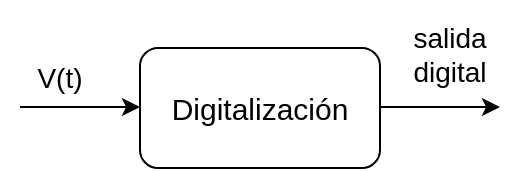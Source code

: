 <mxfile version="24.2.5" type="device">
  <diagram name="Página-1" id="l-N7QudMoY_lzDkYag7e">
    <mxGraphModel dx="1434" dy="836" grid="1" gridSize="10" guides="1" tooltips="1" connect="1" arrows="1" fold="1" page="1" pageScale="1" pageWidth="827" pageHeight="1169" math="0" shadow="0">
      <root>
        <mxCell id="0" />
        <mxCell id="1" parent="0" />
        <mxCell id="UFMTEydnyAoAydA2JnGl-3" value="&lt;span style=&quot;font-size: 15px;&quot;&gt;Digitalización&lt;/span&gt;" style="rounded=1;whiteSpace=wrap;html=1;" parent="1" vertex="1">
          <mxGeometry x="210" y="320" width="120" height="60" as="geometry" />
        </mxCell>
        <mxCell id="UFMTEydnyAoAydA2JnGl-4" value="" style="endArrow=classic;html=1;rounded=0;" parent="1" edge="1">
          <mxGeometry width="50" height="50" relative="1" as="geometry">
            <mxPoint x="150" y="349.5" as="sourcePoint" />
            <mxPoint x="210" y="349.5" as="targetPoint" />
          </mxGeometry>
        </mxCell>
        <mxCell id="UFMTEydnyAoAydA2JnGl-5" value="" style="endArrow=classic;html=1;rounded=0;" parent="1" edge="1">
          <mxGeometry width="50" height="50" relative="1" as="geometry">
            <mxPoint x="330" y="349.5" as="sourcePoint" />
            <mxPoint x="390" y="349.5" as="targetPoint" />
          </mxGeometry>
        </mxCell>
        <mxCell id="UFMTEydnyAoAydA2JnGl-6" value="&lt;font style=&quot;font-size: 14px;&quot;&gt;V(t)&lt;/font&gt;" style="text;html=1;align=center;verticalAlign=middle;whiteSpace=wrap;rounded=0;" parent="1" vertex="1">
          <mxGeometry x="140" y="320" width="60" height="30" as="geometry" />
        </mxCell>
        <mxCell id="UFMTEydnyAoAydA2JnGl-7" value="&lt;font style=&quot;font-size: 14px;&quot;&gt;salida digital&lt;/font&gt;" style="text;html=1;align=center;verticalAlign=middle;whiteSpace=wrap;rounded=0;" parent="1" vertex="1">
          <mxGeometry x="330" y="296" width="70" height="54" as="geometry" />
        </mxCell>
      </root>
    </mxGraphModel>
  </diagram>
</mxfile>
